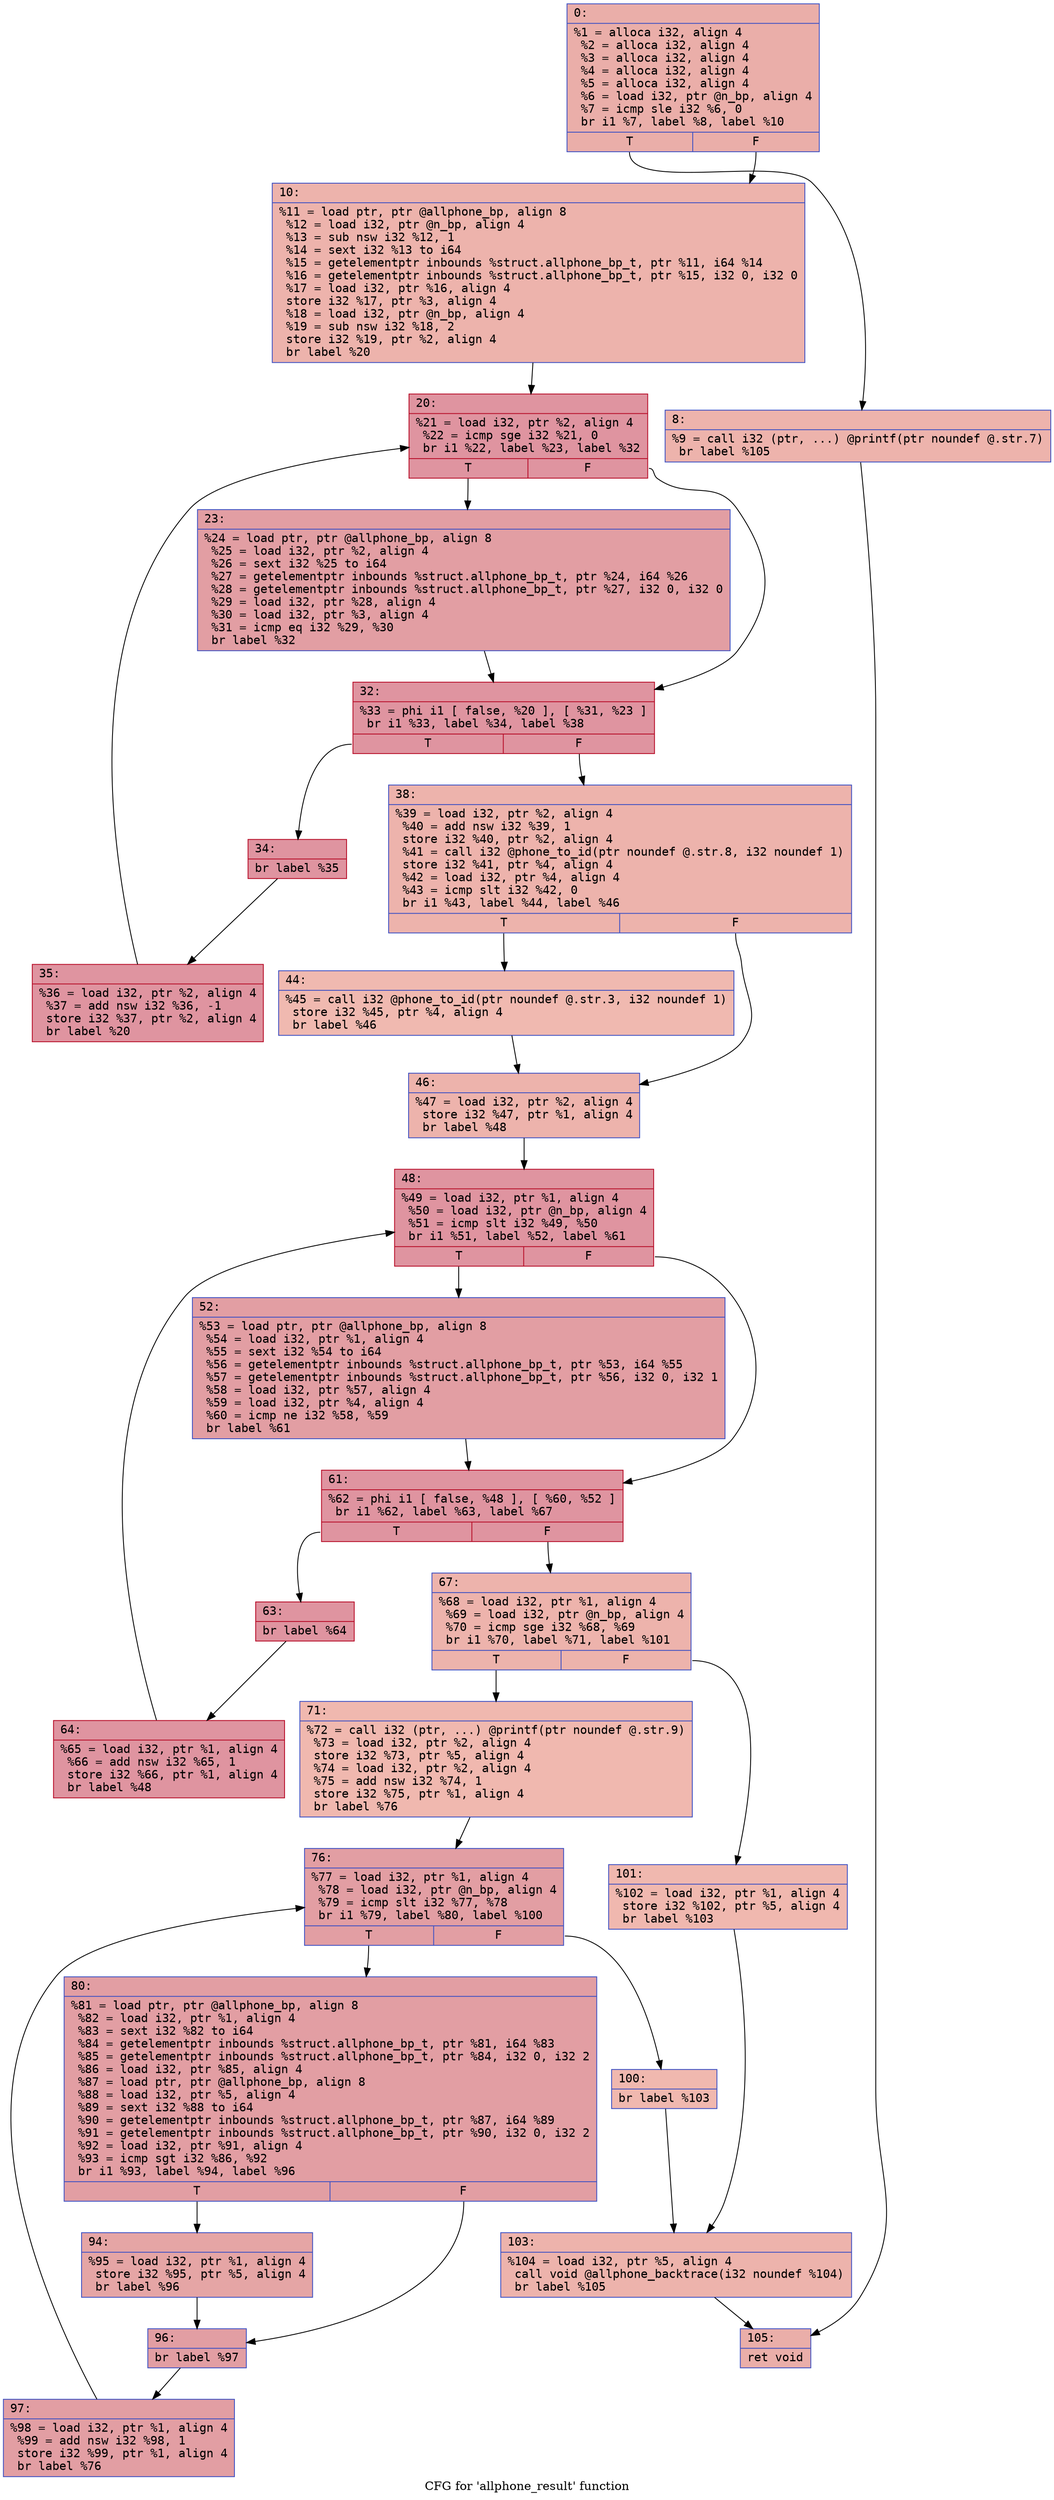 digraph "CFG for 'allphone_result' function" {
	label="CFG for 'allphone_result' function";

	Node0x600000c7fc50 [shape=record,color="#3d50c3ff", style=filled, fillcolor="#d0473d70" fontname="Courier",label="{0:\l|  %1 = alloca i32, align 4\l  %2 = alloca i32, align 4\l  %3 = alloca i32, align 4\l  %4 = alloca i32, align 4\l  %5 = alloca i32, align 4\l  %6 = load i32, ptr @n_bp, align 4\l  %7 = icmp sle i32 %6, 0\l  br i1 %7, label %8, label %10\l|{<s0>T|<s1>F}}"];
	Node0x600000c7fc50:s0 -> Node0x600000c7fca0[tooltip="0 -> 8\nProbability 50.00%" ];
	Node0x600000c7fc50:s1 -> Node0x600000c7fcf0[tooltip="0 -> 10\nProbability 50.00%" ];
	Node0x600000c7fca0 [shape=record,color="#3d50c3ff", style=filled, fillcolor="#d6524470" fontname="Courier",label="{8:\l|  %9 = call i32 (ptr, ...) @printf(ptr noundef @.str.7)\l  br label %105\l}"];
	Node0x600000c7fca0 -> Node0x600000c784b0[tooltip="8 -> 105\nProbability 100.00%" ];
	Node0x600000c7fcf0 [shape=record,color="#3d50c3ff", style=filled, fillcolor="#d6524470" fontname="Courier",label="{10:\l|  %11 = load ptr, ptr @allphone_bp, align 8\l  %12 = load i32, ptr @n_bp, align 4\l  %13 = sub nsw i32 %12, 1\l  %14 = sext i32 %13 to i64\l  %15 = getelementptr inbounds %struct.allphone_bp_t, ptr %11, i64 %14\l  %16 = getelementptr inbounds %struct.allphone_bp_t, ptr %15, i32 0, i32 0\l  %17 = load i32, ptr %16, align 4\l  store i32 %17, ptr %3, align 4\l  %18 = load i32, ptr @n_bp, align 4\l  %19 = sub nsw i32 %18, 2\l  store i32 %19, ptr %2, align 4\l  br label %20\l}"];
	Node0x600000c7fcf0 -> Node0x600000c7fd40[tooltip="10 -> 20\nProbability 100.00%" ];
	Node0x600000c7fd40 [shape=record,color="#b70d28ff", style=filled, fillcolor="#b70d2870" fontname="Courier",label="{20:\l|  %21 = load i32, ptr %2, align 4\l  %22 = icmp sge i32 %21, 0\l  br i1 %22, label %23, label %32\l|{<s0>T|<s1>F}}"];
	Node0x600000c7fd40:s0 -> Node0x600000c7fd90[tooltip="20 -> 23\nProbability 50.00%" ];
	Node0x600000c7fd40:s1 -> Node0x600000c7fde0[tooltip="20 -> 32\nProbability 50.00%" ];
	Node0x600000c7fd90 [shape=record,color="#3d50c3ff", style=filled, fillcolor="#be242e70" fontname="Courier",label="{23:\l|  %24 = load ptr, ptr @allphone_bp, align 8\l  %25 = load i32, ptr %2, align 4\l  %26 = sext i32 %25 to i64\l  %27 = getelementptr inbounds %struct.allphone_bp_t, ptr %24, i64 %26\l  %28 = getelementptr inbounds %struct.allphone_bp_t, ptr %27, i32 0, i32 0\l  %29 = load i32, ptr %28, align 4\l  %30 = load i32, ptr %3, align 4\l  %31 = icmp eq i32 %29, %30\l  br label %32\l}"];
	Node0x600000c7fd90 -> Node0x600000c7fde0[tooltip="23 -> 32\nProbability 100.00%" ];
	Node0x600000c7fde0 [shape=record,color="#b70d28ff", style=filled, fillcolor="#b70d2870" fontname="Courier",label="{32:\l|  %33 = phi i1 [ false, %20 ], [ %31, %23 ]\l  br i1 %33, label %34, label %38\l|{<s0>T|<s1>F}}"];
	Node0x600000c7fde0:s0 -> Node0x600000c7fe30[tooltip="32 -> 34\nProbability 96.88%" ];
	Node0x600000c7fde0:s1 -> Node0x600000c7fed0[tooltip="32 -> 38\nProbability 3.12%" ];
	Node0x600000c7fe30 [shape=record,color="#b70d28ff", style=filled, fillcolor="#b70d2870" fontname="Courier",label="{34:\l|  br label %35\l}"];
	Node0x600000c7fe30 -> Node0x600000c7fe80[tooltip="34 -> 35\nProbability 100.00%" ];
	Node0x600000c7fe80 [shape=record,color="#b70d28ff", style=filled, fillcolor="#b70d2870" fontname="Courier",label="{35:\l|  %36 = load i32, ptr %2, align 4\l  %37 = add nsw i32 %36, -1\l  store i32 %37, ptr %2, align 4\l  br label %20\l}"];
	Node0x600000c7fe80 -> Node0x600000c7fd40[tooltip="35 -> 20\nProbability 100.00%" ];
	Node0x600000c7fed0 [shape=record,color="#3d50c3ff", style=filled, fillcolor="#d6524470" fontname="Courier",label="{38:\l|  %39 = load i32, ptr %2, align 4\l  %40 = add nsw i32 %39, 1\l  store i32 %40, ptr %2, align 4\l  %41 = call i32 @phone_to_id(ptr noundef @.str.8, i32 noundef 1)\l  store i32 %41, ptr %4, align 4\l  %42 = load i32, ptr %4, align 4\l  %43 = icmp slt i32 %42, 0\l  br i1 %43, label %44, label %46\l|{<s0>T|<s1>F}}"];
	Node0x600000c7fed0:s0 -> Node0x600000c7ff20[tooltip="38 -> 44\nProbability 37.50%" ];
	Node0x600000c7fed0:s1 -> Node0x600000c7ff70[tooltip="38 -> 46\nProbability 62.50%" ];
	Node0x600000c7ff20 [shape=record,color="#3d50c3ff", style=filled, fillcolor="#de614d70" fontname="Courier",label="{44:\l|  %45 = call i32 @phone_to_id(ptr noundef @.str.3, i32 noundef 1)\l  store i32 %45, ptr %4, align 4\l  br label %46\l}"];
	Node0x600000c7ff20 -> Node0x600000c7ff70[tooltip="44 -> 46\nProbability 100.00%" ];
	Node0x600000c7ff70 [shape=record,color="#3d50c3ff", style=filled, fillcolor="#d6524470" fontname="Courier",label="{46:\l|  %47 = load i32, ptr %2, align 4\l  store i32 %47, ptr %1, align 4\l  br label %48\l}"];
	Node0x600000c7ff70 -> Node0x600000c78000[tooltip="46 -> 48\nProbability 100.00%" ];
	Node0x600000c78000 [shape=record,color="#b70d28ff", style=filled, fillcolor="#b70d2870" fontname="Courier",label="{48:\l|  %49 = load i32, ptr %1, align 4\l  %50 = load i32, ptr @n_bp, align 4\l  %51 = icmp slt i32 %49, %50\l  br i1 %51, label %52, label %61\l|{<s0>T|<s1>F}}"];
	Node0x600000c78000:s0 -> Node0x600000c78050[tooltip="48 -> 52\nProbability 50.00%" ];
	Node0x600000c78000:s1 -> Node0x600000c780a0[tooltip="48 -> 61\nProbability 50.00%" ];
	Node0x600000c78050 [shape=record,color="#3d50c3ff", style=filled, fillcolor="#be242e70" fontname="Courier",label="{52:\l|  %53 = load ptr, ptr @allphone_bp, align 8\l  %54 = load i32, ptr %1, align 4\l  %55 = sext i32 %54 to i64\l  %56 = getelementptr inbounds %struct.allphone_bp_t, ptr %53, i64 %55\l  %57 = getelementptr inbounds %struct.allphone_bp_t, ptr %56, i32 0, i32 1\l  %58 = load i32, ptr %57, align 4\l  %59 = load i32, ptr %4, align 4\l  %60 = icmp ne i32 %58, %59\l  br label %61\l}"];
	Node0x600000c78050 -> Node0x600000c780a0[tooltip="52 -> 61\nProbability 100.00%" ];
	Node0x600000c780a0 [shape=record,color="#b70d28ff", style=filled, fillcolor="#b70d2870" fontname="Courier",label="{61:\l|  %62 = phi i1 [ false, %48 ], [ %60, %52 ]\l  br i1 %62, label %63, label %67\l|{<s0>T|<s1>F}}"];
	Node0x600000c780a0:s0 -> Node0x600000c780f0[tooltip="61 -> 63\nProbability 96.88%" ];
	Node0x600000c780a0:s1 -> Node0x600000c78190[tooltip="61 -> 67\nProbability 3.12%" ];
	Node0x600000c780f0 [shape=record,color="#b70d28ff", style=filled, fillcolor="#b70d2870" fontname="Courier",label="{63:\l|  br label %64\l}"];
	Node0x600000c780f0 -> Node0x600000c78140[tooltip="63 -> 64\nProbability 100.00%" ];
	Node0x600000c78140 [shape=record,color="#b70d28ff", style=filled, fillcolor="#b70d2870" fontname="Courier",label="{64:\l|  %65 = load i32, ptr %1, align 4\l  %66 = add nsw i32 %65, 1\l  store i32 %66, ptr %1, align 4\l  br label %48\l}"];
	Node0x600000c78140 -> Node0x600000c78000[tooltip="64 -> 48\nProbability 100.00%" ];
	Node0x600000c78190 [shape=record,color="#3d50c3ff", style=filled, fillcolor="#d6524470" fontname="Courier",label="{67:\l|  %68 = load i32, ptr %1, align 4\l  %69 = load i32, ptr @n_bp, align 4\l  %70 = icmp sge i32 %68, %69\l  br i1 %70, label %71, label %101\l|{<s0>T|<s1>F}}"];
	Node0x600000c78190:s0 -> Node0x600000c781e0[tooltip="67 -> 71\nProbability 50.00%" ];
	Node0x600000c78190:s1 -> Node0x600000c78410[tooltip="67 -> 101\nProbability 50.00%" ];
	Node0x600000c781e0 [shape=record,color="#3d50c3ff", style=filled, fillcolor="#dc5d4a70" fontname="Courier",label="{71:\l|  %72 = call i32 (ptr, ...) @printf(ptr noundef @.str.9)\l  %73 = load i32, ptr %2, align 4\l  store i32 %73, ptr %5, align 4\l  %74 = load i32, ptr %2, align 4\l  %75 = add nsw i32 %74, 1\l  store i32 %75, ptr %1, align 4\l  br label %76\l}"];
	Node0x600000c781e0 -> Node0x600000c78230[tooltip="71 -> 76\nProbability 100.00%" ];
	Node0x600000c78230 [shape=record,color="#3d50c3ff", style=filled, fillcolor="#be242e70" fontname="Courier",label="{76:\l|  %77 = load i32, ptr %1, align 4\l  %78 = load i32, ptr @n_bp, align 4\l  %79 = icmp slt i32 %77, %78\l  br i1 %79, label %80, label %100\l|{<s0>T|<s1>F}}"];
	Node0x600000c78230:s0 -> Node0x600000c78280[tooltip="76 -> 80\nProbability 96.88%" ];
	Node0x600000c78230:s1 -> Node0x600000c783c0[tooltip="76 -> 100\nProbability 3.12%" ];
	Node0x600000c78280 [shape=record,color="#3d50c3ff", style=filled, fillcolor="#be242e70" fontname="Courier",label="{80:\l|  %81 = load ptr, ptr @allphone_bp, align 8\l  %82 = load i32, ptr %1, align 4\l  %83 = sext i32 %82 to i64\l  %84 = getelementptr inbounds %struct.allphone_bp_t, ptr %81, i64 %83\l  %85 = getelementptr inbounds %struct.allphone_bp_t, ptr %84, i32 0, i32 2\l  %86 = load i32, ptr %85, align 4\l  %87 = load ptr, ptr @allphone_bp, align 8\l  %88 = load i32, ptr %5, align 4\l  %89 = sext i32 %88 to i64\l  %90 = getelementptr inbounds %struct.allphone_bp_t, ptr %87, i64 %89\l  %91 = getelementptr inbounds %struct.allphone_bp_t, ptr %90, i32 0, i32 2\l  %92 = load i32, ptr %91, align 4\l  %93 = icmp sgt i32 %86, %92\l  br i1 %93, label %94, label %96\l|{<s0>T|<s1>F}}"];
	Node0x600000c78280:s0 -> Node0x600000c782d0[tooltip="80 -> 94\nProbability 50.00%" ];
	Node0x600000c78280:s1 -> Node0x600000c78320[tooltip="80 -> 96\nProbability 50.00%" ];
	Node0x600000c782d0 [shape=record,color="#3d50c3ff", style=filled, fillcolor="#c5333470" fontname="Courier",label="{94:\l|  %95 = load i32, ptr %1, align 4\l  store i32 %95, ptr %5, align 4\l  br label %96\l}"];
	Node0x600000c782d0 -> Node0x600000c78320[tooltip="94 -> 96\nProbability 100.00%" ];
	Node0x600000c78320 [shape=record,color="#3d50c3ff", style=filled, fillcolor="#be242e70" fontname="Courier",label="{96:\l|  br label %97\l}"];
	Node0x600000c78320 -> Node0x600000c78370[tooltip="96 -> 97\nProbability 100.00%" ];
	Node0x600000c78370 [shape=record,color="#3d50c3ff", style=filled, fillcolor="#be242e70" fontname="Courier",label="{97:\l|  %98 = load i32, ptr %1, align 4\l  %99 = add nsw i32 %98, 1\l  store i32 %99, ptr %1, align 4\l  br label %76\l}"];
	Node0x600000c78370 -> Node0x600000c78230[tooltip="97 -> 76\nProbability 100.00%" ];
	Node0x600000c783c0 [shape=record,color="#3d50c3ff", style=filled, fillcolor="#dc5d4a70" fontname="Courier",label="{100:\l|  br label %103\l}"];
	Node0x600000c783c0 -> Node0x600000c78460[tooltip="100 -> 103\nProbability 100.00%" ];
	Node0x600000c78410 [shape=record,color="#3d50c3ff", style=filled, fillcolor="#dc5d4a70" fontname="Courier",label="{101:\l|  %102 = load i32, ptr %1, align 4\l  store i32 %102, ptr %5, align 4\l  br label %103\l}"];
	Node0x600000c78410 -> Node0x600000c78460[tooltip="101 -> 103\nProbability 100.00%" ];
	Node0x600000c78460 [shape=record,color="#3d50c3ff", style=filled, fillcolor="#d6524470" fontname="Courier",label="{103:\l|  %104 = load i32, ptr %5, align 4\l  call void @allphone_backtrace(i32 noundef %104)\l  br label %105\l}"];
	Node0x600000c78460 -> Node0x600000c784b0[tooltip="103 -> 105\nProbability 100.00%" ];
	Node0x600000c784b0 [shape=record,color="#3d50c3ff", style=filled, fillcolor="#d0473d70" fontname="Courier",label="{105:\l|  ret void\l}"];
}
